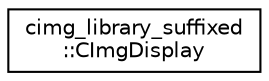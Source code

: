 digraph "Graphical Class Hierarchy"
{
  edge [fontname="Helvetica",fontsize="10",labelfontname="Helvetica",labelfontsize="10"];
  node [fontname="Helvetica",fontsize="10",shape=record];
  rankdir="LR";
  Node1 [label="cimg_library_suffixed\l::CImgDisplay",height=0.2,width=0.4,color="black", fillcolor="white", style="filled",URL="$structcimg__library__suffixed_1_1_c_img_display.html",tooltip="Allow to create windows, display images on them and manage user events (keyboard, mouse and windows e..."];
}

